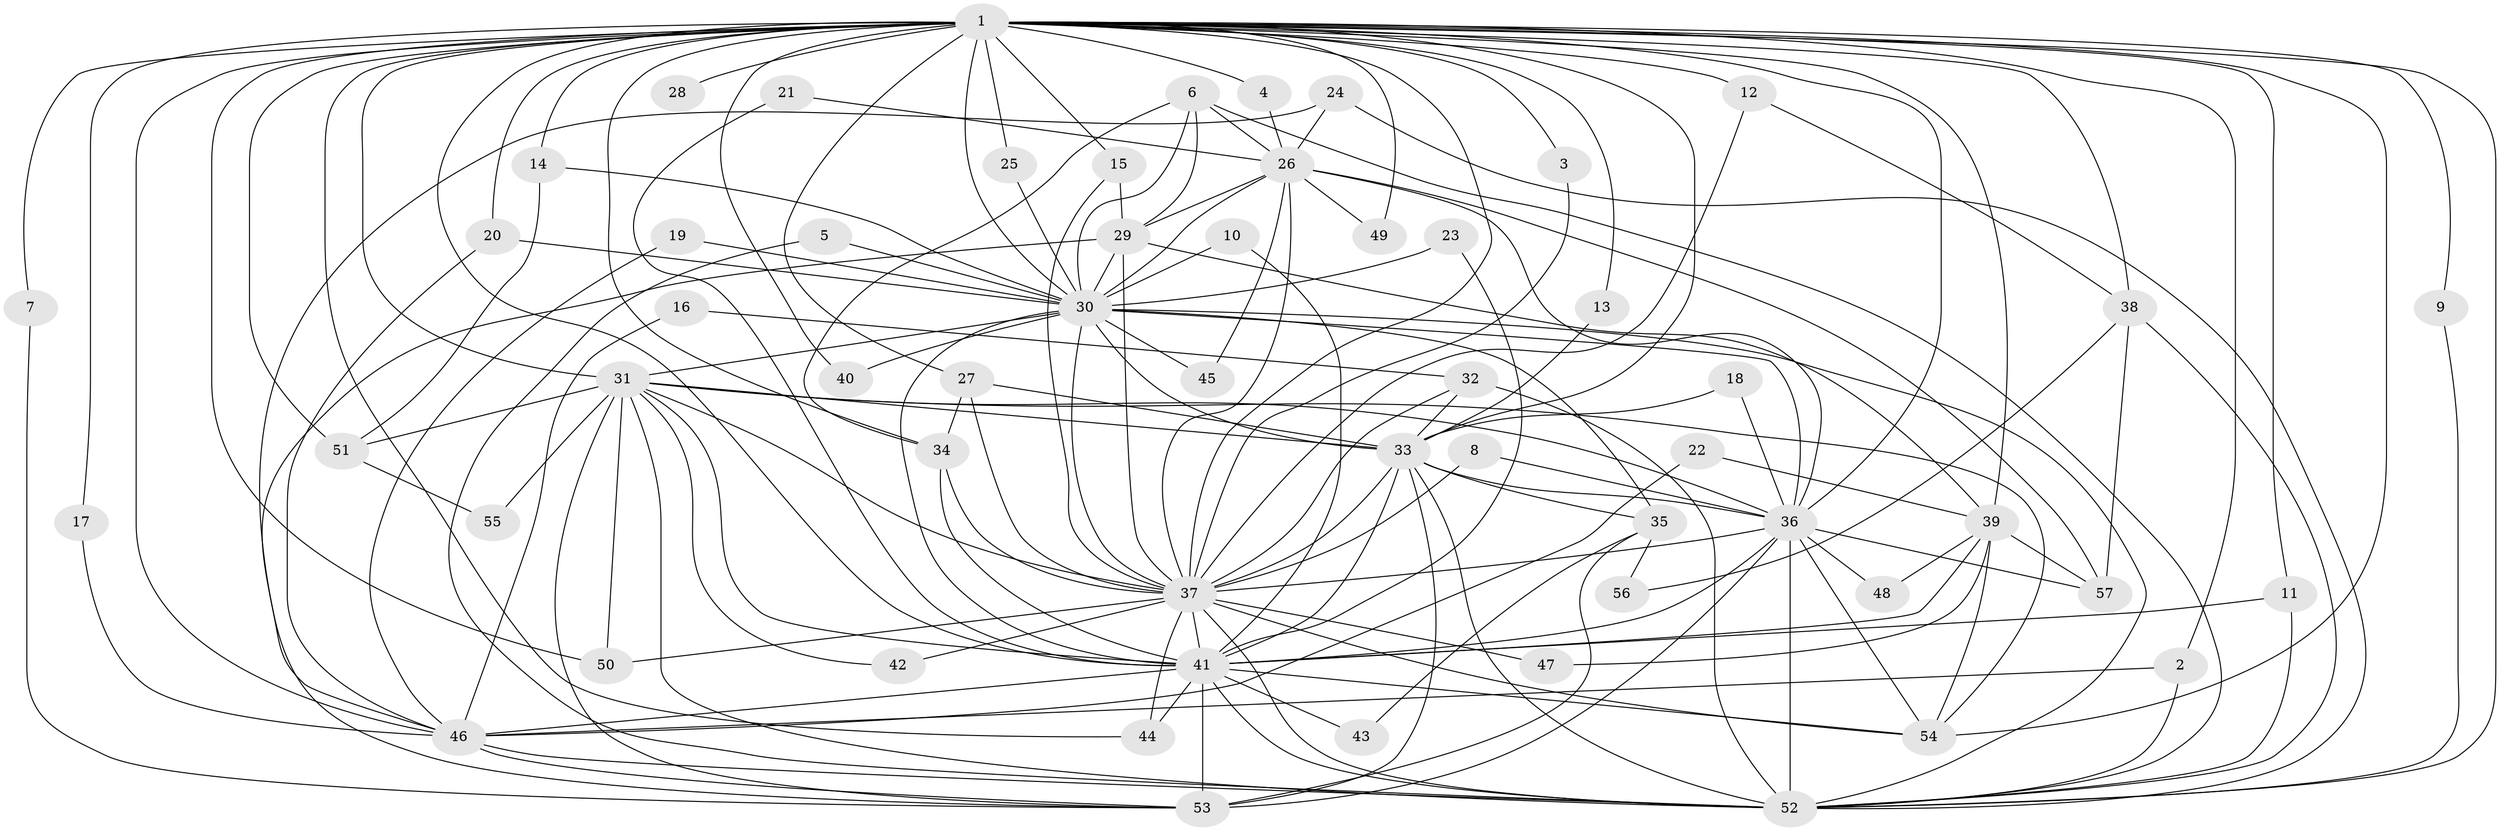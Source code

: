 // original degree distribution, {26: 0.008771929824561403, 21: 0.008771929824561403, 15: 0.008771929824561403, 24: 0.017543859649122806, 19: 0.008771929824561403, 18: 0.008771929824561403, 22: 0.017543859649122806, 17: 0.008771929824561403, 8: 0.017543859649122806, 2: 0.5614035087719298, 5: 0.07894736842105263, 11: 0.008771929824561403, 3: 0.14912280701754385, 4: 0.08771929824561403, 7: 0.008771929824561403}
// Generated by graph-tools (version 1.1) at 2025/25/03/09/25 03:25:36]
// undirected, 57 vertices, 156 edges
graph export_dot {
graph [start="1"]
  node [color=gray90,style=filled];
  1;
  2;
  3;
  4;
  5;
  6;
  7;
  8;
  9;
  10;
  11;
  12;
  13;
  14;
  15;
  16;
  17;
  18;
  19;
  20;
  21;
  22;
  23;
  24;
  25;
  26;
  27;
  28;
  29;
  30;
  31;
  32;
  33;
  34;
  35;
  36;
  37;
  38;
  39;
  40;
  41;
  42;
  43;
  44;
  45;
  46;
  47;
  48;
  49;
  50;
  51;
  52;
  53;
  54;
  55;
  56;
  57;
  1 -- 2 [weight=1.0];
  1 -- 3 [weight=1.0];
  1 -- 4 [weight=1.0];
  1 -- 7 [weight=1.0];
  1 -- 9 [weight=1.0];
  1 -- 11 [weight=1.0];
  1 -- 12 [weight=2.0];
  1 -- 13 [weight=1.0];
  1 -- 14 [weight=2.0];
  1 -- 15 [weight=1.0];
  1 -- 17 [weight=1.0];
  1 -- 20 [weight=1.0];
  1 -- 25 [weight=1.0];
  1 -- 27 [weight=1.0];
  1 -- 28 [weight=2.0];
  1 -- 30 [weight=5.0];
  1 -- 31 [weight=3.0];
  1 -- 33 [weight=4.0];
  1 -- 34 [weight=1.0];
  1 -- 36 [weight=3.0];
  1 -- 37 [weight=3.0];
  1 -- 38 [weight=2.0];
  1 -- 39 [weight=1.0];
  1 -- 40 [weight=1.0];
  1 -- 41 [weight=3.0];
  1 -- 44 [weight=1.0];
  1 -- 46 [weight=2.0];
  1 -- 49 [weight=1.0];
  1 -- 50 [weight=2.0];
  1 -- 51 [weight=2.0];
  1 -- 52 [weight=3.0];
  1 -- 54 [weight=1.0];
  2 -- 46 [weight=1.0];
  2 -- 52 [weight=1.0];
  3 -- 37 [weight=1.0];
  4 -- 26 [weight=1.0];
  5 -- 30 [weight=1.0];
  5 -- 52 [weight=1.0];
  6 -- 26 [weight=1.0];
  6 -- 29 [weight=1.0];
  6 -- 30 [weight=1.0];
  6 -- 34 [weight=1.0];
  6 -- 52 [weight=1.0];
  7 -- 53 [weight=1.0];
  8 -- 36 [weight=1.0];
  8 -- 37 [weight=1.0];
  9 -- 52 [weight=1.0];
  10 -- 30 [weight=1.0];
  10 -- 41 [weight=1.0];
  11 -- 41 [weight=1.0];
  11 -- 52 [weight=1.0];
  12 -- 37 [weight=1.0];
  12 -- 38 [weight=1.0];
  13 -- 33 [weight=1.0];
  14 -- 30 [weight=1.0];
  14 -- 51 [weight=1.0];
  15 -- 29 [weight=1.0];
  15 -- 37 [weight=1.0];
  16 -- 32 [weight=1.0];
  16 -- 46 [weight=1.0];
  17 -- 46 [weight=1.0];
  18 -- 33 [weight=1.0];
  18 -- 36 [weight=1.0];
  19 -- 30 [weight=1.0];
  19 -- 46 [weight=1.0];
  20 -- 30 [weight=1.0];
  20 -- 46 [weight=1.0];
  21 -- 26 [weight=1.0];
  21 -- 41 [weight=1.0];
  22 -- 39 [weight=1.0];
  22 -- 46 [weight=1.0];
  23 -- 30 [weight=1.0];
  23 -- 41 [weight=1.0];
  24 -- 26 [weight=1.0];
  24 -- 46 [weight=1.0];
  24 -- 52 [weight=1.0];
  25 -- 30 [weight=1.0];
  26 -- 29 [weight=1.0];
  26 -- 30 [weight=1.0];
  26 -- 36 [weight=1.0];
  26 -- 37 [weight=1.0];
  26 -- 45 [weight=1.0];
  26 -- 49 [weight=1.0];
  26 -- 57 [weight=1.0];
  27 -- 33 [weight=1.0];
  27 -- 34 [weight=1.0];
  27 -- 37 [weight=1.0];
  29 -- 30 [weight=2.0];
  29 -- 37 [weight=1.0];
  29 -- 39 [weight=1.0];
  29 -- 53 [weight=1.0];
  30 -- 31 [weight=1.0];
  30 -- 33 [weight=1.0];
  30 -- 35 [weight=1.0];
  30 -- 36 [weight=1.0];
  30 -- 37 [weight=1.0];
  30 -- 40 [weight=1.0];
  30 -- 41 [weight=2.0];
  30 -- 45 [weight=1.0];
  30 -- 52 [weight=2.0];
  31 -- 33 [weight=1.0];
  31 -- 36 [weight=1.0];
  31 -- 37 [weight=2.0];
  31 -- 41 [weight=1.0];
  31 -- 42 [weight=1.0];
  31 -- 50 [weight=1.0];
  31 -- 51 [weight=1.0];
  31 -- 52 [weight=2.0];
  31 -- 53 [weight=1.0];
  31 -- 54 [weight=1.0];
  31 -- 55 [weight=1.0];
  32 -- 33 [weight=1.0];
  32 -- 37 [weight=1.0];
  32 -- 52 [weight=2.0];
  33 -- 35 [weight=1.0];
  33 -- 36 [weight=1.0];
  33 -- 37 [weight=1.0];
  33 -- 41 [weight=2.0];
  33 -- 52 [weight=2.0];
  33 -- 53 [weight=1.0];
  34 -- 37 [weight=1.0];
  34 -- 41 [weight=1.0];
  35 -- 43 [weight=1.0];
  35 -- 53 [weight=2.0];
  35 -- 56 [weight=1.0];
  36 -- 37 [weight=1.0];
  36 -- 41 [weight=2.0];
  36 -- 48 [weight=1.0];
  36 -- 52 [weight=1.0];
  36 -- 53 [weight=1.0];
  36 -- 54 [weight=1.0];
  36 -- 57 [weight=1.0];
  37 -- 41 [weight=1.0];
  37 -- 42 [weight=1.0];
  37 -- 44 [weight=1.0];
  37 -- 47 [weight=1.0];
  37 -- 50 [weight=1.0];
  37 -- 52 [weight=2.0];
  37 -- 54 [weight=1.0];
  38 -- 52 [weight=1.0];
  38 -- 56 [weight=1.0];
  38 -- 57 [weight=1.0];
  39 -- 41 [weight=1.0];
  39 -- 47 [weight=1.0];
  39 -- 48 [weight=1.0];
  39 -- 54 [weight=1.0];
  39 -- 57 [weight=1.0];
  41 -- 43 [weight=1.0];
  41 -- 44 [weight=1.0];
  41 -- 46 [weight=1.0];
  41 -- 52 [weight=1.0];
  41 -- 53 [weight=2.0];
  41 -- 54 [weight=1.0];
  46 -- 52 [weight=1.0];
  46 -- 53 [weight=2.0];
  51 -- 55 [weight=1.0];
}
